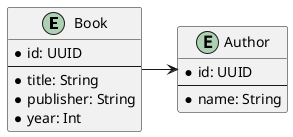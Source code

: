 @startuml

Entity Book {
    * id: UUID
    ----
    * title: String
    * publisher: String
    * year: Int
}

Entity Author {
    * id: UUID
    ----
    * name: String
}

Book -> Author

@enduml